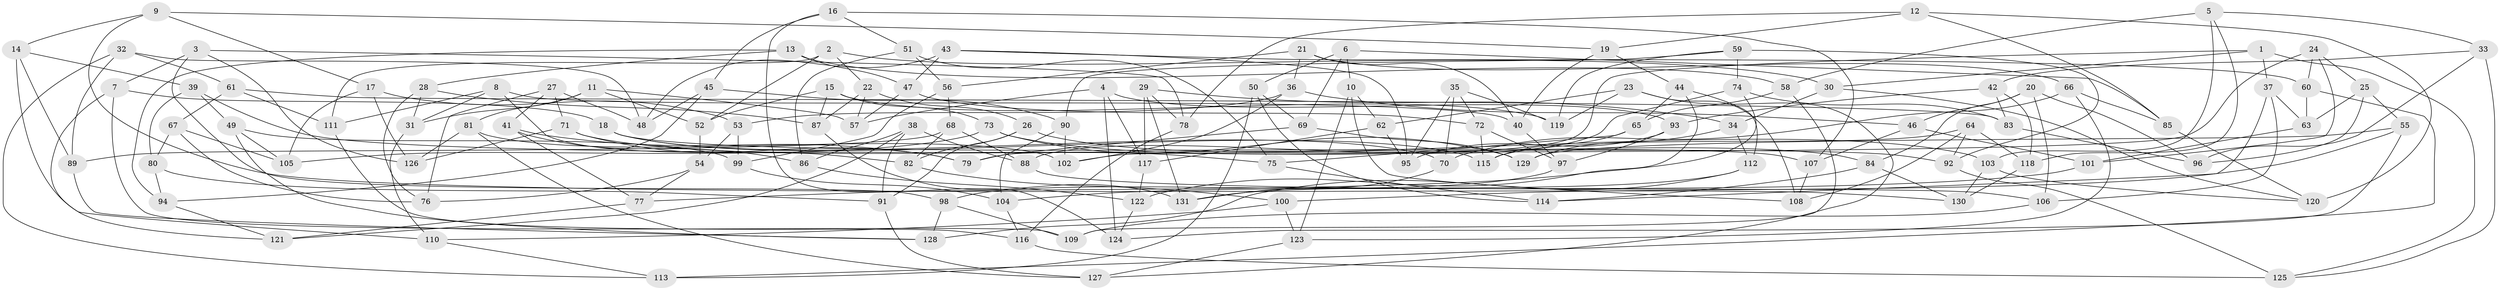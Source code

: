 // Generated by graph-tools (version 1.1) at 2025/50/03/09/25 03:50:48]
// undirected, 131 vertices, 262 edges
graph export_dot {
graph [start="1"]
  node [color=gray90,style=filled];
  1;
  2;
  3;
  4;
  5;
  6;
  7;
  8;
  9;
  10;
  11;
  12;
  13;
  14;
  15;
  16;
  17;
  18;
  19;
  20;
  21;
  22;
  23;
  24;
  25;
  26;
  27;
  28;
  29;
  30;
  31;
  32;
  33;
  34;
  35;
  36;
  37;
  38;
  39;
  40;
  41;
  42;
  43;
  44;
  45;
  46;
  47;
  48;
  49;
  50;
  51;
  52;
  53;
  54;
  55;
  56;
  57;
  58;
  59;
  60;
  61;
  62;
  63;
  64;
  65;
  66;
  67;
  68;
  69;
  70;
  71;
  72;
  73;
  74;
  75;
  76;
  77;
  78;
  79;
  80;
  81;
  82;
  83;
  84;
  85;
  86;
  87;
  88;
  89;
  90;
  91;
  92;
  93;
  94;
  95;
  96;
  97;
  98;
  99;
  100;
  101;
  102;
  103;
  104;
  105;
  106;
  107;
  108;
  109;
  110;
  111;
  112;
  113;
  114;
  115;
  116;
  117;
  118;
  119;
  120;
  121;
  122;
  123;
  124;
  125;
  126;
  127;
  128;
  129;
  130;
  131;
  1 -- 79;
  1 -- 125;
  1 -- 37;
  1 -- 30;
  2 -- 52;
  2 -- 111;
  2 -- 22;
  2 -- 30;
  3 -- 126;
  3 -- 7;
  3 -- 78;
  3 -- 98;
  4 -- 57;
  4 -- 93;
  4 -- 124;
  4 -- 117;
  5 -- 103;
  5 -- 118;
  5 -- 33;
  5 -- 58;
  6 -- 85;
  6 -- 69;
  6 -- 50;
  6 -- 10;
  7 -- 109;
  7 -- 18;
  7 -- 121;
  8 -- 40;
  8 -- 111;
  8 -- 31;
  8 -- 82;
  9 -- 19;
  9 -- 17;
  9 -- 130;
  9 -- 14;
  10 -- 123;
  10 -- 108;
  10 -- 62;
  11 -- 31;
  11 -- 52;
  11 -- 81;
  11 -- 57;
  12 -- 85;
  12 -- 78;
  12 -- 120;
  12 -- 19;
  13 -- 47;
  13 -- 28;
  13 -- 94;
  13 -- 58;
  14 -- 89;
  14 -- 110;
  14 -- 39;
  15 -- 73;
  15 -- 87;
  15 -- 52;
  15 -- 119;
  16 -- 45;
  16 -- 124;
  16 -- 107;
  16 -- 51;
  17 -- 105;
  17 -- 126;
  17 -- 53;
  18 -- 107;
  18 -- 70;
  18 -- 115;
  19 -- 40;
  19 -- 44;
  20 -- 96;
  20 -- 84;
  20 -- 106;
  20 -- 46;
  21 -- 36;
  21 -- 40;
  21 -- 56;
  21 -- 66;
  22 -- 26;
  22 -- 87;
  22 -- 57;
  23 -- 119;
  23 -- 62;
  23 -- 108;
  23 -- 127;
  24 -- 60;
  24 -- 25;
  24 -- 102;
  24 -- 101;
  25 -- 55;
  25 -- 63;
  25 -- 96;
  26 -- 103;
  26 -- 91;
  26 -- 82;
  27 -- 41;
  27 -- 76;
  27 -- 71;
  27 -- 48;
  28 -- 76;
  28 -- 87;
  28 -- 31;
  29 -- 117;
  29 -- 78;
  29 -- 131;
  29 -- 34;
  30 -- 34;
  30 -- 120;
  31 -- 110;
  32 -- 61;
  32 -- 48;
  32 -- 113;
  32 -- 89;
  33 -- 125;
  33 -- 42;
  33 -- 96;
  34 -- 129;
  34 -- 112;
  35 -- 70;
  35 -- 119;
  35 -- 95;
  35 -- 72;
  36 -- 102;
  36 -- 53;
  36 -- 46;
  37 -- 114;
  37 -- 106;
  37 -- 63;
  38 -- 121;
  38 -- 86;
  38 -- 91;
  38 -- 88;
  39 -- 49;
  39 -- 92;
  39 -- 80;
  40 -- 97;
  41 -- 86;
  41 -- 79;
  41 -- 77;
  42 -- 83;
  42 -- 93;
  42 -- 118;
  43 -- 95;
  43 -- 60;
  43 -- 48;
  43 -- 47;
  44 -- 112;
  44 -- 122;
  44 -- 65;
  45 -- 94;
  45 -- 90;
  45 -- 48;
  46 -- 107;
  46 -- 101;
  47 -- 57;
  47 -- 72;
  49 -- 99;
  49 -- 105;
  49 -- 128;
  50 -- 113;
  50 -- 114;
  50 -- 69;
  51 -- 56;
  51 -- 86;
  51 -- 75;
  52 -- 54;
  53 -- 54;
  53 -- 99;
  54 -- 76;
  54 -- 77;
  55 -- 129;
  55 -- 100;
  55 -- 124;
  56 -- 68;
  56 -- 99;
  58 -- 65;
  58 -- 109;
  59 -- 119;
  59 -- 74;
  59 -- 92;
  59 -- 90;
  60 -- 63;
  60 -- 113;
  61 -- 111;
  61 -- 83;
  61 -- 67;
  62 -- 95;
  62 -- 117;
  63 -- 101;
  64 -- 92;
  64 -- 118;
  64 -- 115;
  64 -- 108;
  65 -- 75;
  65 -- 115;
  66 -- 70;
  66 -- 85;
  66 -- 123;
  67 -- 80;
  67 -- 105;
  67 -- 76;
  68 -- 89;
  68 -- 82;
  68 -- 88;
  69 -- 129;
  69 -- 79;
  70 -- 131;
  71 -- 126;
  71 -- 75;
  71 -- 79;
  72 -- 97;
  72 -- 115;
  73 -- 105;
  73 -- 129;
  73 -- 84;
  74 -- 83;
  74 -- 77;
  74 -- 88;
  75 -- 114;
  77 -- 121;
  78 -- 116;
  80 -- 91;
  80 -- 94;
  81 -- 126;
  81 -- 102;
  81 -- 127;
  82 -- 100;
  83 -- 96;
  84 -- 114;
  84 -- 130;
  85 -- 120;
  86 -- 122;
  87 -- 131;
  88 -- 106;
  89 -- 128;
  90 -- 104;
  90 -- 102;
  91 -- 127;
  92 -- 125;
  93 -- 95;
  93 -- 97;
  94 -- 121;
  97 -- 98;
  98 -- 109;
  98 -- 128;
  99 -- 104;
  100 -- 123;
  100 -- 110;
  101 -- 104;
  103 -- 120;
  103 -- 130;
  104 -- 116;
  106 -- 109;
  107 -- 108;
  110 -- 113;
  111 -- 116;
  112 -- 128;
  112 -- 131;
  116 -- 125;
  117 -- 122;
  118 -- 130;
  122 -- 124;
  123 -- 127;
}
